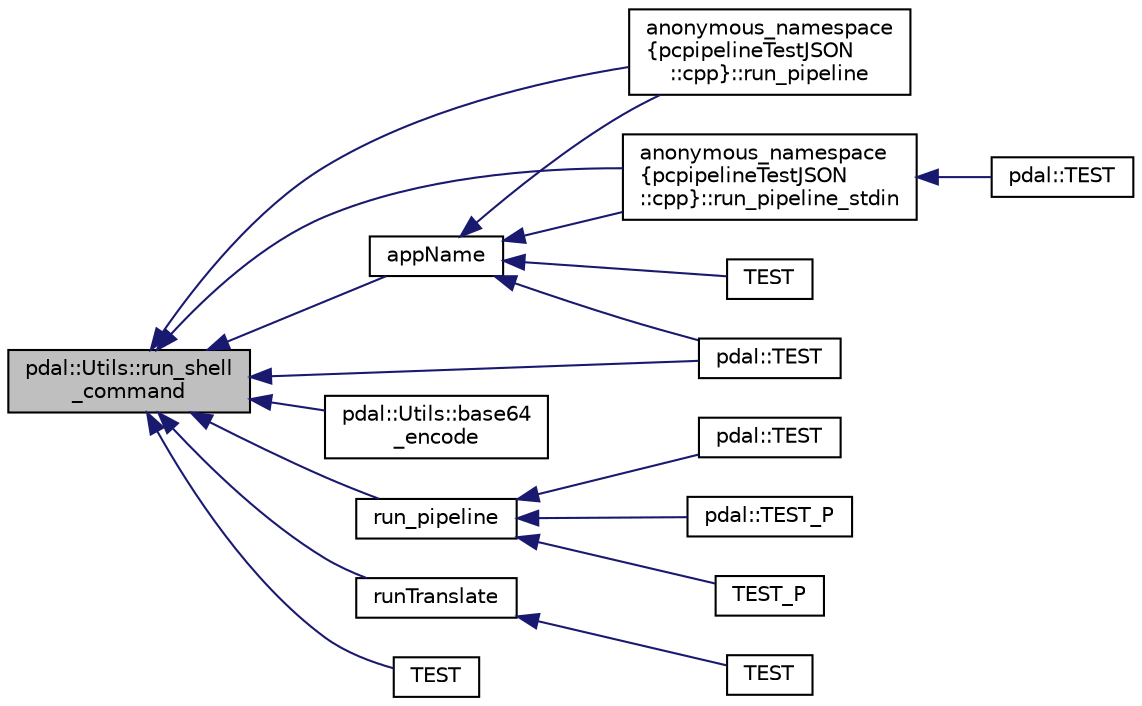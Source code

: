 digraph "pdal::Utils::run_shell_command"
{
  edge [fontname="Helvetica",fontsize="10",labelfontname="Helvetica",labelfontsize="10"];
  node [fontname="Helvetica",fontsize="10",shape=record];
  rankdir="LR";
  Node1 [label="pdal::Utils::run_shell\l_command",height=0.2,width=0.4,color="black", fillcolor="grey75", style="filled", fontcolor="black"];
  Node1 -> Node2 [dir="back",color="midnightblue",fontsize="10",style="solid",fontname="Helvetica"];
  Node2 [label="appName",height=0.2,width=0.4,color="black", fillcolor="white", style="filled",URL="$pc2pcTest_8cpp.html#afbd74d116f73f165ec877cdade110b3b"];
  Node2 -> Node3 [dir="back",color="midnightblue",fontsize="10",style="solid",fontname="Helvetica"];
  Node3 [label="anonymous_namespace\l\{pcpipelineTestJSON\l::cpp\}::run_pipeline",height=0.2,width=0.4,color="black", fillcolor="white", style="filled",URL="$namespaceanonymous__namespace_02pcpipelineTestJSON_8cpp_03.html#aa33d8022f870d86cca70cde7c401a7cd"];
  Node2 -> Node4 [dir="back",color="midnightblue",fontsize="10",style="solid",fontname="Helvetica"];
  Node4 [label="anonymous_namespace\l\{pcpipelineTestJSON\l::cpp\}::run_pipeline_stdin",height=0.2,width=0.4,color="black", fillcolor="white", style="filled",URL="$namespaceanonymous__namespace_02pcpipelineTestJSON_8cpp_03.html#a4770adf10dd3cf8415754bb734f5ea4e"];
  Node4 -> Node5 [dir="back",color="midnightblue",fontsize="10",style="solid",fontname="Helvetica"];
  Node5 [label="pdal::TEST",height=0.2,width=0.4,color="black", fillcolor="white", style="filled",URL="$namespacepdal.html#a6ca19728aca1c952820f7f163848feba"];
  Node2 -> Node6 [dir="back",color="midnightblue",fontsize="10",style="solid",fontname="Helvetica"];
  Node6 [label="pdal::TEST",height=0.2,width=0.4,color="black", fillcolor="white", style="filled",URL="$namespacepdal.html#a8e383fb580d950d8deccfbc076f59be1"];
  Node2 -> Node7 [dir="back",color="midnightblue",fontsize="10",style="solid",fontname="Helvetica"];
  Node7 [label="TEST",height=0.2,width=0.4,color="black", fillcolor="white", style="filled",URL="$apps_2MergeTest_8cpp.html#a39bbee49d335f75c349987270a3a8d2e"];
  Node1 -> Node8 [dir="back",color="midnightblue",fontsize="10",style="solid",fontname="Helvetica"];
  Node8 [label="pdal::Utils::base64\l_encode",height=0.2,width=0.4,color="black", fillcolor="white", style="filled",URL="$namespacepdal_1_1Utils.html#a6afb17d343ab75a055584b85bcf437bc"];
  Node1 -> Node3 [dir="back",color="midnightblue",fontsize="10",style="solid",fontname="Helvetica"];
  Node1 -> Node9 [dir="back",color="midnightblue",fontsize="10",style="solid",fontname="Helvetica"];
  Node9 [label="run_pipeline",height=0.2,width=0.4,color="black", fillcolor="white", style="filled",URL="$PythonFilterTest_8cpp.html#a3b0e29c8ef9c682be47419dfa868bc91"];
  Node9 -> Node10 [dir="back",color="midnightblue",fontsize="10",style="solid",fontname="Helvetica"];
  Node10 [label="pdal::TEST",height=0.2,width=0.4,color="black", fillcolor="white", style="filled",URL="$namespacepdal.html#a836c69b6f14c14cb5125bba917b1e335"];
  Node9 -> Node11 [dir="back",color="midnightblue",fontsize="10",style="solid",fontname="Helvetica"];
  Node11 [label="pdal::TEST_P",height=0.2,width=0.4,color="black", fillcolor="white", style="filled",URL="$namespacepdal.html#aa4a69dd1b8bd22b76470e76fc997728f"];
  Node9 -> Node12 [dir="back",color="midnightblue",fontsize="10",style="solid",fontname="Helvetica"];
  Node12 [label="TEST_P",height=0.2,width=0.4,color="black", fillcolor="white", style="filled",URL="$PythonFilterTest_8cpp.html#a3cdcc7f98bd91950226a7ae9bc056a7b"];
  Node1 -> Node4 [dir="back",color="midnightblue",fontsize="10",style="solid",fontname="Helvetica"];
  Node1 -> Node13 [dir="back",color="midnightblue",fontsize="10",style="solid",fontname="Helvetica"];
  Node13 [label="runTranslate",height=0.2,width=0.4,color="black", fillcolor="white", style="filled",URL="$TranslateTest_8cpp.html#a6ba754073c1ff0bcb2c6cd3268030088"];
  Node13 -> Node14 [dir="back",color="midnightblue",fontsize="10",style="solid",fontname="Helvetica"];
  Node14 [label="TEST",height=0.2,width=0.4,color="black", fillcolor="white", style="filled",URL="$TranslateTest_8cpp.html#a95c23d960435f173ddfed66264ea840f"];
  Node1 -> Node15 [dir="back",color="midnightblue",fontsize="10",style="solid",fontname="Helvetica"];
  Node15 [label="TEST",height=0.2,width=0.4,color="black", fillcolor="white", style="filled",URL="$HausdorffTest_8cpp.html#a3543fb5a3f862c8f7e5edbe369e15fdb"];
  Node1 -> Node6 [dir="back",color="midnightblue",fontsize="10",style="solid",fontname="Helvetica"];
}
